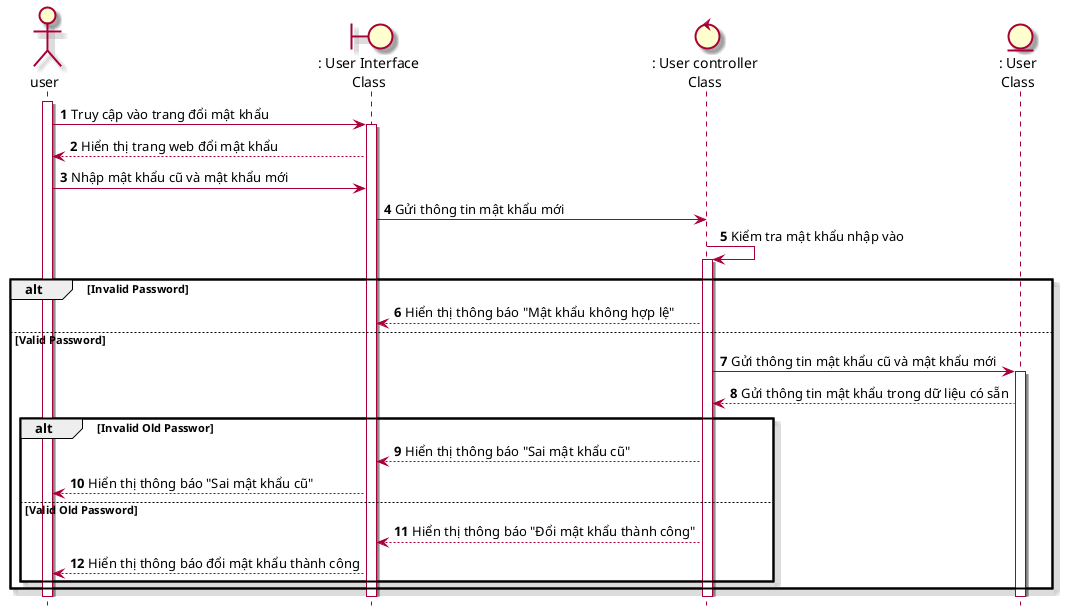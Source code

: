 @startuml SeqDoiMatKhau
skin rose 
hide footbox
actor user 
boundary userInterface as ": User Interface\nClass"
control userController as ": User controller\nClass"
entity User as ": User\nClass"
autonumber
user++
user -> userInterface++: Truy cập vào trang đổi mật khẩu
userInterface--> user: Hiển thị trang web đổi mật khẩu 
user -> userInterface: Nhập mật khẩu cũ và mật khẩu mới 
userInterface -> userController: Gửi thông tin mật khẩu mới 
userController -> userController++: Kiểm tra mật khẩu nhập vào 
alt Invalid Password
userController --> userInterface: Hiển thị thông báo "Mật khẩu không hợp lệ"
else Valid Password
userController -> User++: Gửi thông tin mật khẩu cũ và mật khẩu mới
User --> userController: Gửi thông tin mật khẩu trong dữ liệu có sẵn
alt Invalid Old Passwor
userController --> userInterface: Hiển thị thông báo "Sai mật khẩu cũ"
userInterface --> user: Hiển thị thông báo "Sai mật khẩu cũ"
else Valid Old Password
userController --> userInterface: Hiển thị thông báo "Đổi mật khẩu thành công"
userInterface --> user: Hiển thị thông báo đổi mật khẩu thành công
end
end
@enduml